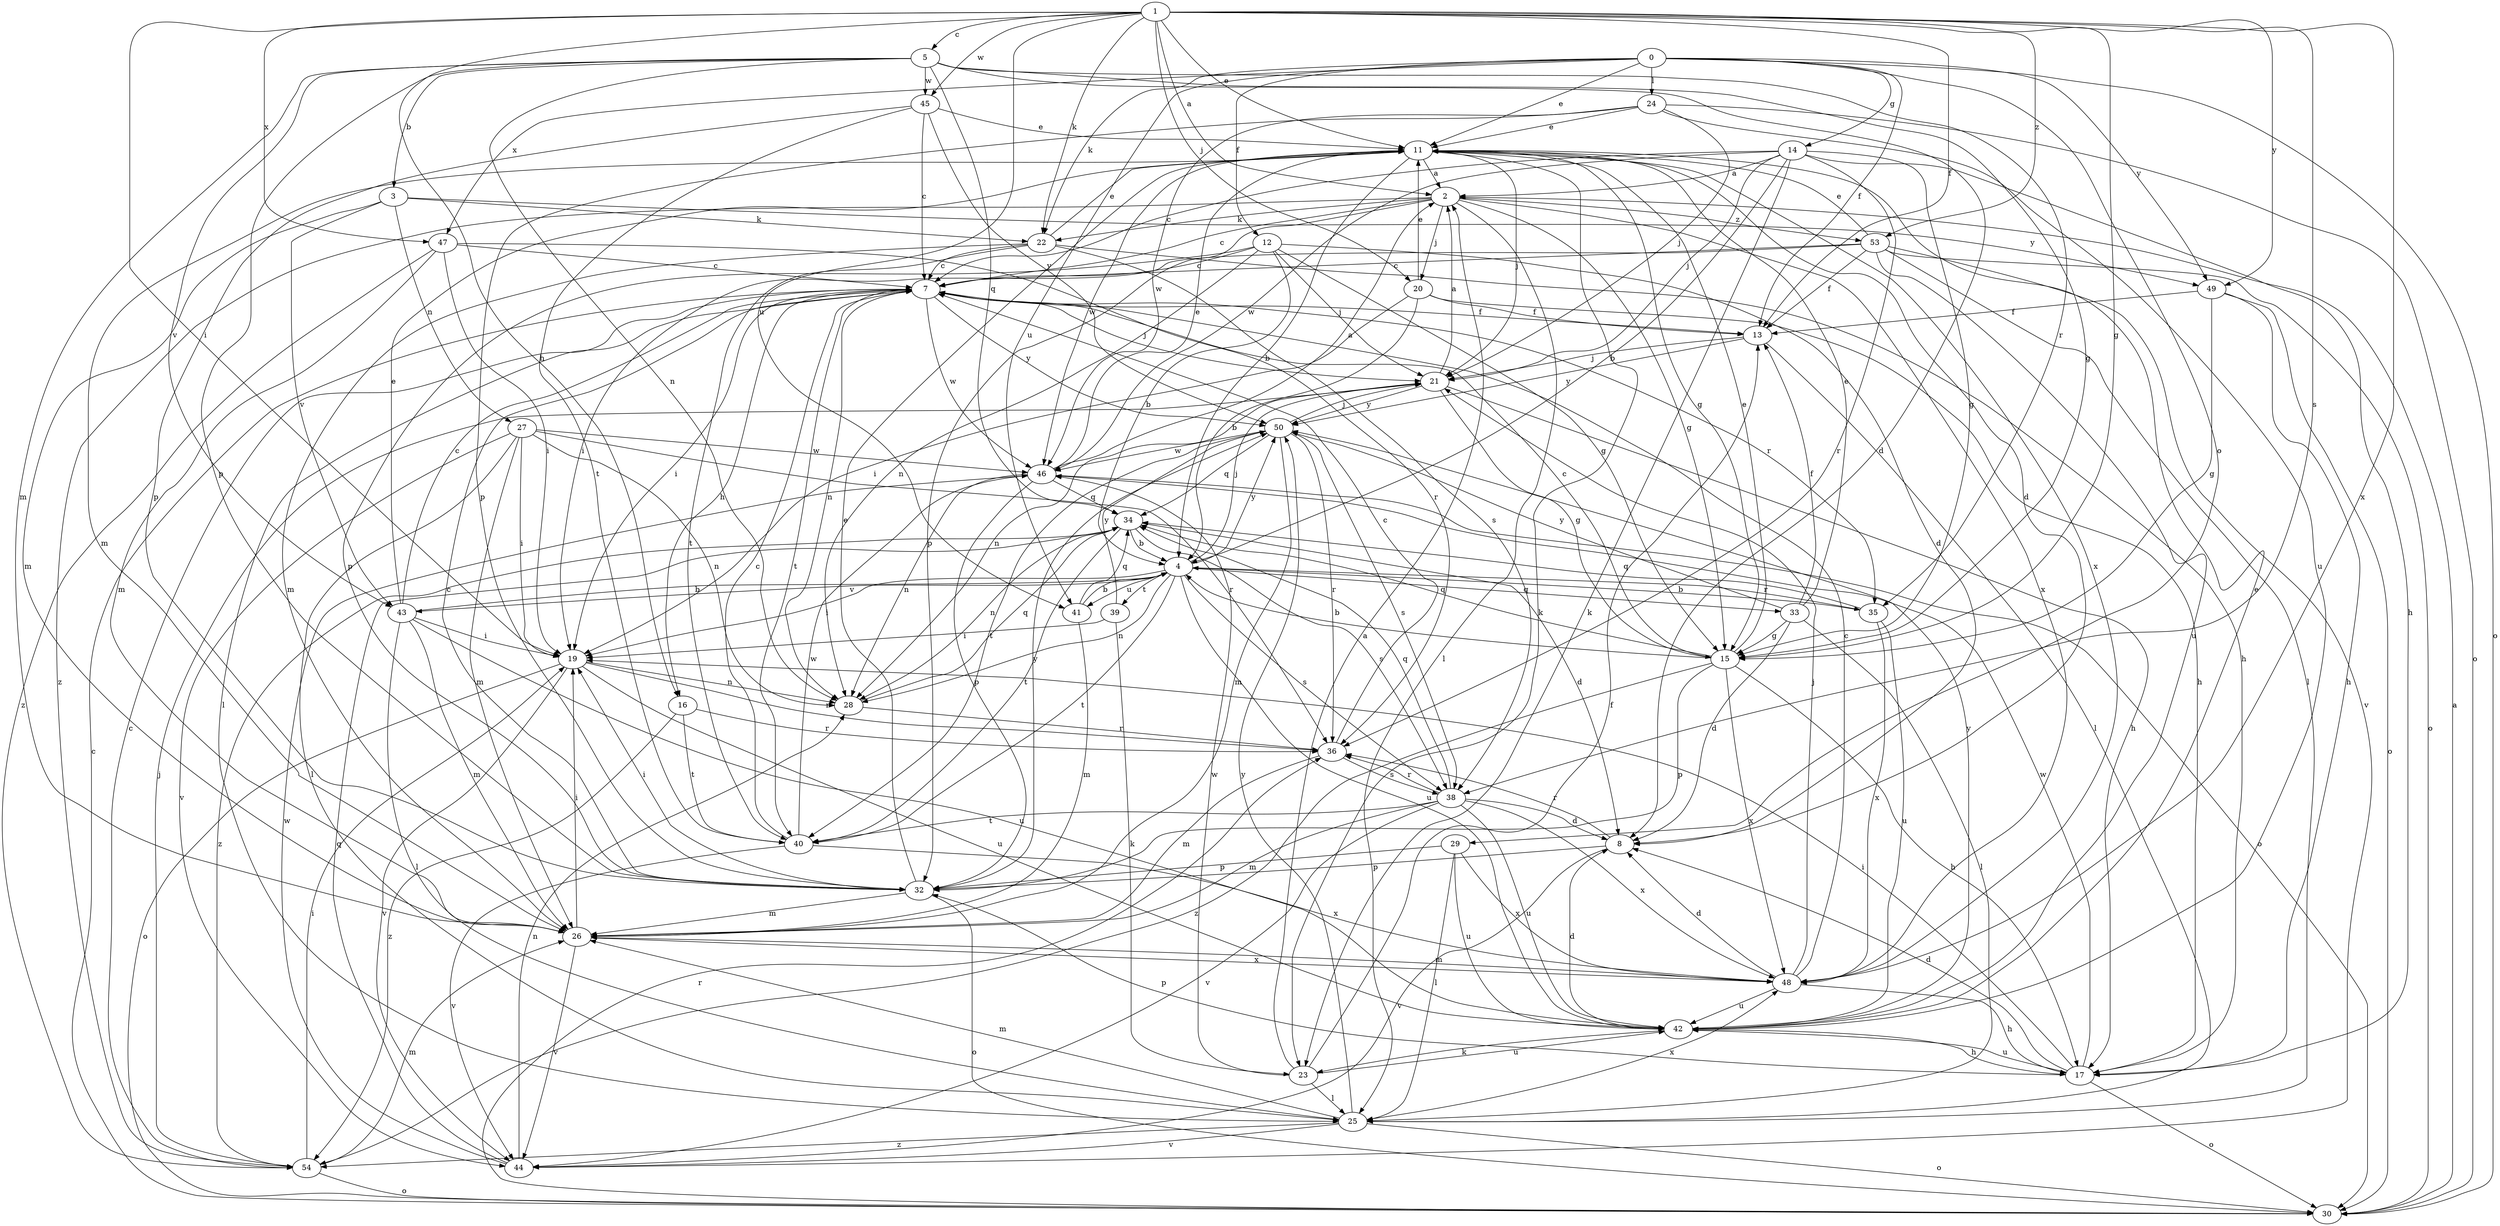 strict digraph  {
0;
1;
2;
3;
4;
5;
7;
8;
11;
12;
13;
14;
15;
16;
17;
19;
20;
21;
22;
23;
24;
25;
26;
27;
28;
29;
30;
32;
33;
34;
35;
36;
38;
39;
40;
41;
42;
43;
44;
45;
46;
47;
48;
49;
50;
53;
54;
0 -> 11  [label=e];
0 -> 12  [label=f];
0 -> 13  [label=f];
0 -> 14  [label=g];
0 -> 22  [label=k];
0 -> 24  [label=l];
0 -> 29  [label=o];
0 -> 30  [label=o];
0 -> 41  [label=u];
0 -> 47  [label=x];
0 -> 49  [label=y];
1 -> 2  [label=a];
1 -> 5  [label=c];
1 -> 11  [label=e];
1 -> 13  [label=f];
1 -> 15  [label=g];
1 -> 16  [label=h];
1 -> 19  [label=i];
1 -> 20  [label=j];
1 -> 22  [label=k];
1 -> 38  [label=s];
1 -> 41  [label=u];
1 -> 45  [label=w];
1 -> 47  [label=x];
1 -> 48  [label=x];
1 -> 49  [label=y];
1 -> 53  [label=z];
2 -> 7  [label=c];
2 -> 15  [label=g];
2 -> 20  [label=j];
2 -> 22  [label=k];
2 -> 25  [label=l];
2 -> 32  [label=p];
2 -> 48  [label=x];
2 -> 53  [label=z];
2 -> 54  [label=z];
3 -> 22  [label=k];
3 -> 26  [label=m];
3 -> 27  [label=n];
3 -> 43  [label=v];
3 -> 49  [label=y];
4 -> 19  [label=i];
4 -> 21  [label=j];
4 -> 28  [label=n];
4 -> 33  [label=q];
4 -> 35  [label=r];
4 -> 38  [label=s];
4 -> 39  [label=t];
4 -> 40  [label=t];
4 -> 41  [label=u];
4 -> 42  [label=u];
4 -> 43  [label=v];
4 -> 50  [label=y];
5 -> 3  [label=b];
5 -> 8  [label=d];
5 -> 15  [label=g];
5 -> 26  [label=m];
5 -> 28  [label=n];
5 -> 32  [label=p];
5 -> 34  [label=q];
5 -> 35  [label=r];
5 -> 43  [label=v];
5 -> 45  [label=w];
7 -> 13  [label=f];
7 -> 16  [label=h];
7 -> 19  [label=i];
7 -> 21  [label=j];
7 -> 25  [label=l];
7 -> 28  [label=n];
7 -> 35  [label=r];
7 -> 40  [label=t];
7 -> 46  [label=w];
7 -> 50  [label=y];
8 -> 32  [label=p];
8 -> 36  [label=r];
8 -> 44  [label=v];
11 -> 2  [label=a];
11 -> 4  [label=b];
11 -> 8  [label=d];
11 -> 15  [label=g];
11 -> 21  [label=j];
11 -> 23  [label=k];
11 -> 26  [label=m];
11 -> 46  [label=w];
11 -> 48  [label=x];
12 -> 4  [label=b];
12 -> 7  [label=c];
12 -> 8  [label=d];
12 -> 15  [label=g];
12 -> 21  [label=j];
12 -> 28  [label=n];
12 -> 32  [label=p];
13 -> 21  [label=j];
13 -> 25  [label=l];
13 -> 50  [label=y];
14 -> 2  [label=a];
14 -> 4  [label=b];
14 -> 7  [label=c];
14 -> 15  [label=g];
14 -> 17  [label=h];
14 -> 21  [label=j];
14 -> 23  [label=k];
14 -> 36  [label=r];
14 -> 46  [label=w];
15 -> 4  [label=b];
15 -> 7  [label=c];
15 -> 11  [label=e];
15 -> 17  [label=h];
15 -> 32  [label=p];
15 -> 34  [label=q];
15 -> 48  [label=x];
15 -> 54  [label=z];
16 -> 36  [label=r];
16 -> 40  [label=t];
16 -> 54  [label=z];
17 -> 8  [label=d];
17 -> 19  [label=i];
17 -> 30  [label=o];
17 -> 32  [label=p];
17 -> 42  [label=u];
17 -> 46  [label=w];
19 -> 28  [label=n];
19 -> 30  [label=o];
19 -> 36  [label=r];
19 -> 42  [label=u];
19 -> 44  [label=v];
20 -> 4  [label=b];
20 -> 11  [label=e];
20 -> 13  [label=f];
20 -> 17  [label=h];
20 -> 19  [label=i];
21 -> 2  [label=a];
21 -> 15  [label=g];
21 -> 17  [label=h];
21 -> 28  [label=n];
21 -> 50  [label=y];
22 -> 7  [label=c];
22 -> 11  [label=e];
22 -> 17  [label=h];
22 -> 26  [label=m];
22 -> 38  [label=s];
22 -> 40  [label=t];
23 -> 2  [label=a];
23 -> 13  [label=f];
23 -> 25  [label=l];
23 -> 42  [label=u];
23 -> 46  [label=w];
24 -> 11  [label=e];
24 -> 21  [label=j];
24 -> 30  [label=o];
24 -> 32  [label=p];
24 -> 42  [label=u];
24 -> 46  [label=w];
25 -> 26  [label=m];
25 -> 30  [label=o];
25 -> 44  [label=v];
25 -> 48  [label=x];
25 -> 50  [label=y];
25 -> 54  [label=z];
26 -> 19  [label=i];
26 -> 44  [label=v];
26 -> 48  [label=x];
27 -> 19  [label=i];
27 -> 25  [label=l];
27 -> 26  [label=m];
27 -> 28  [label=n];
27 -> 36  [label=r];
27 -> 44  [label=v];
27 -> 46  [label=w];
28 -> 34  [label=q];
28 -> 36  [label=r];
29 -> 25  [label=l];
29 -> 32  [label=p];
29 -> 42  [label=u];
29 -> 48  [label=x];
30 -> 2  [label=a];
30 -> 7  [label=c];
30 -> 36  [label=r];
32 -> 7  [label=c];
32 -> 11  [label=e];
32 -> 19  [label=i];
32 -> 26  [label=m];
32 -> 30  [label=o];
32 -> 50  [label=y];
33 -> 8  [label=d];
33 -> 11  [label=e];
33 -> 13  [label=f];
33 -> 15  [label=g];
33 -> 25  [label=l];
33 -> 50  [label=y];
34 -> 4  [label=b];
34 -> 8  [label=d];
34 -> 28  [label=n];
34 -> 38  [label=s];
34 -> 40  [label=t];
34 -> 54  [label=z];
35 -> 4  [label=b];
35 -> 34  [label=q];
35 -> 42  [label=u];
35 -> 48  [label=x];
36 -> 7  [label=c];
36 -> 26  [label=m];
36 -> 38  [label=s];
38 -> 8  [label=d];
38 -> 26  [label=m];
38 -> 34  [label=q];
38 -> 36  [label=r];
38 -> 40  [label=t];
38 -> 42  [label=u];
38 -> 44  [label=v];
38 -> 48  [label=x];
39 -> 19  [label=i];
39 -> 23  [label=k];
39 -> 50  [label=y];
40 -> 7  [label=c];
40 -> 44  [label=v];
40 -> 46  [label=w];
40 -> 48  [label=x];
41 -> 4  [label=b];
41 -> 26  [label=m];
41 -> 34  [label=q];
42 -> 8  [label=d];
42 -> 11  [label=e];
42 -> 17  [label=h];
42 -> 23  [label=k];
42 -> 50  [label=y];
43 -> 4  [label=b];
43 -> 7  [label=c];
43 -> 11  [label=e];
43 -> 19  [label=i];
43 -> 25  [label=l];
43 -> 26  [label=m];
43 -> 42  [label=u];
44 -> 28  [label=n];
44 -> 34  [label=q];
44 -> 46  [label=w];
45 -> 7  [label=c];
45 -> 11  [label=e];
45 -> 32  [label=p];
45 -> 40  [label=t];
45 -> 50  [label=y];
46 -> 2  [label=a];
46 -> 11  [label=e];
46 -> 28  [label=n];
46 -> 30  [label=o];
46 -> 32  [label=p];
46 -> 34  [label=q];
47 -> 7  [label=c];
47 -> 19  [label=i];
47 -> 26  [label=m];
47 -> 36  [label=r];
47 -> 54  [label=z];
48 -> 7  [label=c];
48 -> 8  [label=d];
48 -> 17  [label=h];
48 -> 21  [label=j];
48 -> 26  [label=m];
48 -> 42  [label=u];
49 -> 13  [label=f];
49 -> 15  [label=g];
49 -> 17  [label=h];
49 -> 30  [label=o];
50 -> 21  [label=j];
50 -> 26  [label=m];
50 -> 34  [label=q];
50 -> 36  [label=r];
50 -> 38  [label=s];
50 -> 40  [label=t];
50 -> 46  [label=w];
53 -> 7  [label=c];
53 -> 11  [label=e];
53 -> 13  [label=f];
53 -> 19  [label=i];
53 -> 25  [label=l];
53 -> 30  [label=o];
53 -> 42  [label=u];
53 -> 44  [label=v];
54 -> 7  [label=c];
54 -> 19  [label=i];
54 -> 21  [label=j];
54 -> 26  [label=m];
54 -> 30  [label=o];
}
